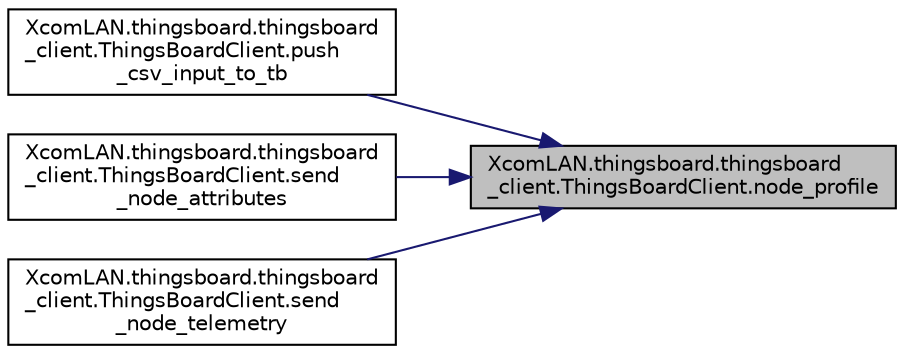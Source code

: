 digraph "XcomLAN.thingsboard.thingsboard_client.ThingsBoardClient.node_profile"
{
 // LATEX_PDF_SIZE
  edge [fontname="Helvetica",fontsize="10",labelfontname="Helvetica",labelfontsize="10"];
  node [fontname="Helvetica",fontsize="10",shape=record];
  rankdir="RL";
  Node1 [label="XcomLAN.thingsboard.thingsboard\l_client.ThingsBoardClient.node_profile",height=0.2,width=0.4,color="black", fillcolor="grey75", style="filled", fontcolor="black",tooltip=" "];
  Node1 -> Node2 [dir="back",color="midnightblue",fontsize="10",style="solid",fontname="Helvetica"];
  Node2 [label="XcomLAN.thingsboard.thingsboard\l_client.ThingsBoardClient.push\l_csv_input_to_tb",height=0.2,width=0.4,color="black", fillcolor="white", style="filled",URL="$d5/d26/class_xcom_l_a_n_1_1thingsboard_1_1thingsboard__client_1_1_things_board_client.html#acd9b717d4d923de7bbd475b048c16bee",tooltip=" "];
  Node1 -> Node3 [dir="back",color="midnightblue",fontsize="10",style="solid",fontname="Helvetica"];
  Node3 [label="XcomLAN.thingsboard.thingsboard\l_client.ThingsBoardClient.send\l_node_attributes",height=0.2,width=0.4,color="black", fillcolor="white", style="filled",URL="$d5/d26/class_xcom_l_a_n_1_1thingsboard_1_1thingsboard__client_1_1_things_board_client.html#af0e9c56125d1a2155a6918bec6c33463",tooltip=" "];
  Node1 -> Node4 [dir="back",color="midnightblue",fontsize="10",style="solid",fontname="Helvetica"];
  Node4 [label="XcomLAN.thingsboard.thingsboard\l_client.ThingsBoardClient.send\l_node_telemetry",height=0.2,width=0.4,color="black", fillcolor="white", style="filled",URL="$d5/d26/class_xcom_l_a_n_1_1thingsboard_1_1thingsboard__client_1_1_things_board_client.html#a959021ba988c56a8fac357cc72ad8365",tooltip=" "];
}
